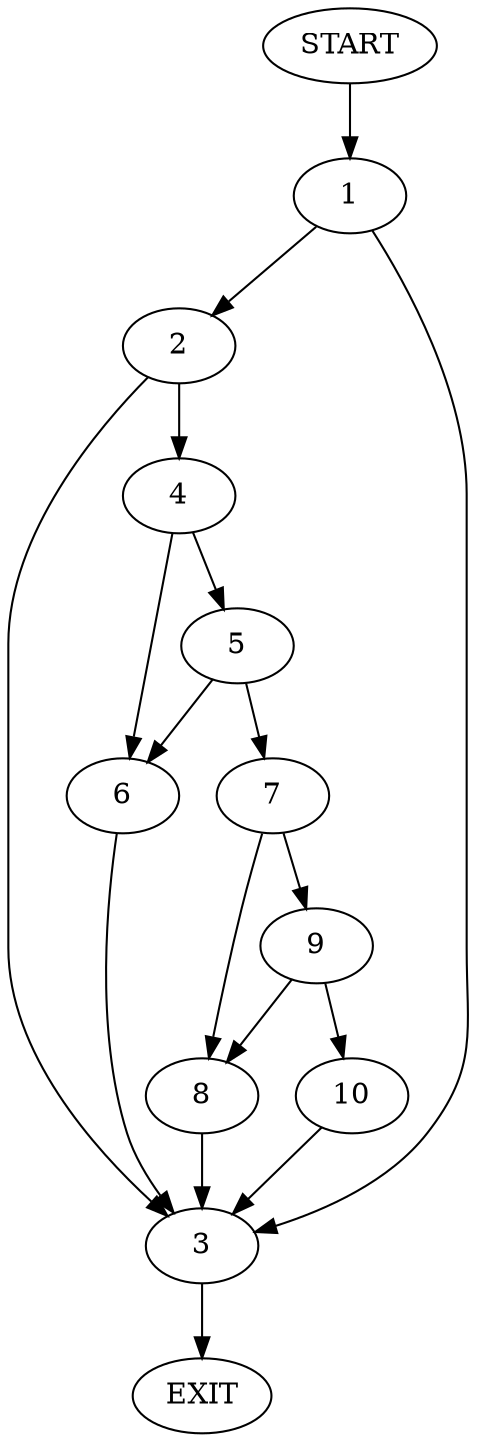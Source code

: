 digraph {
0 [label="START"]
11 [label="EXIT"]
0 -> 1
1 -> 2
1 -> 3
2 -> 4
2 -> 3
3 -> 11
4 -> 5
4 -> 6
6 -> 3
5 -> 7
5 -> 6
7 -> 8
7 -> 9
8 -> 3
9 -> 8
9 -> 10
10 -> 3
}
